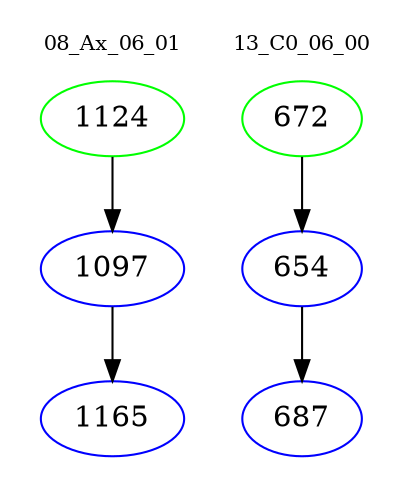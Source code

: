 digraph{
subgraph cluster_0 {
color = white
label = "08_Ax_06_01";
fontsize=10;
T0_1124 [label="1124", color="green"]
T0_1124 -> T0_1097 [color="black"]
T0_1097 [label="1097", color="blue"]
T0_1097 -> T0_1165 [color="black"]
T0_1165 [label="1165", color="blue"]
}
subgraph cluster_1 {
color = white
label = "13_C0_06_00";
fontsize=10;
T1_672 [label="672", color="green"]
T1_672 -> T1_654 [color="black"]
T1_654 [label="654", color="blue"]
T1_654 -> T1_687 [color="black"]
T1_687 [label="687", color="blue"]
}
}
